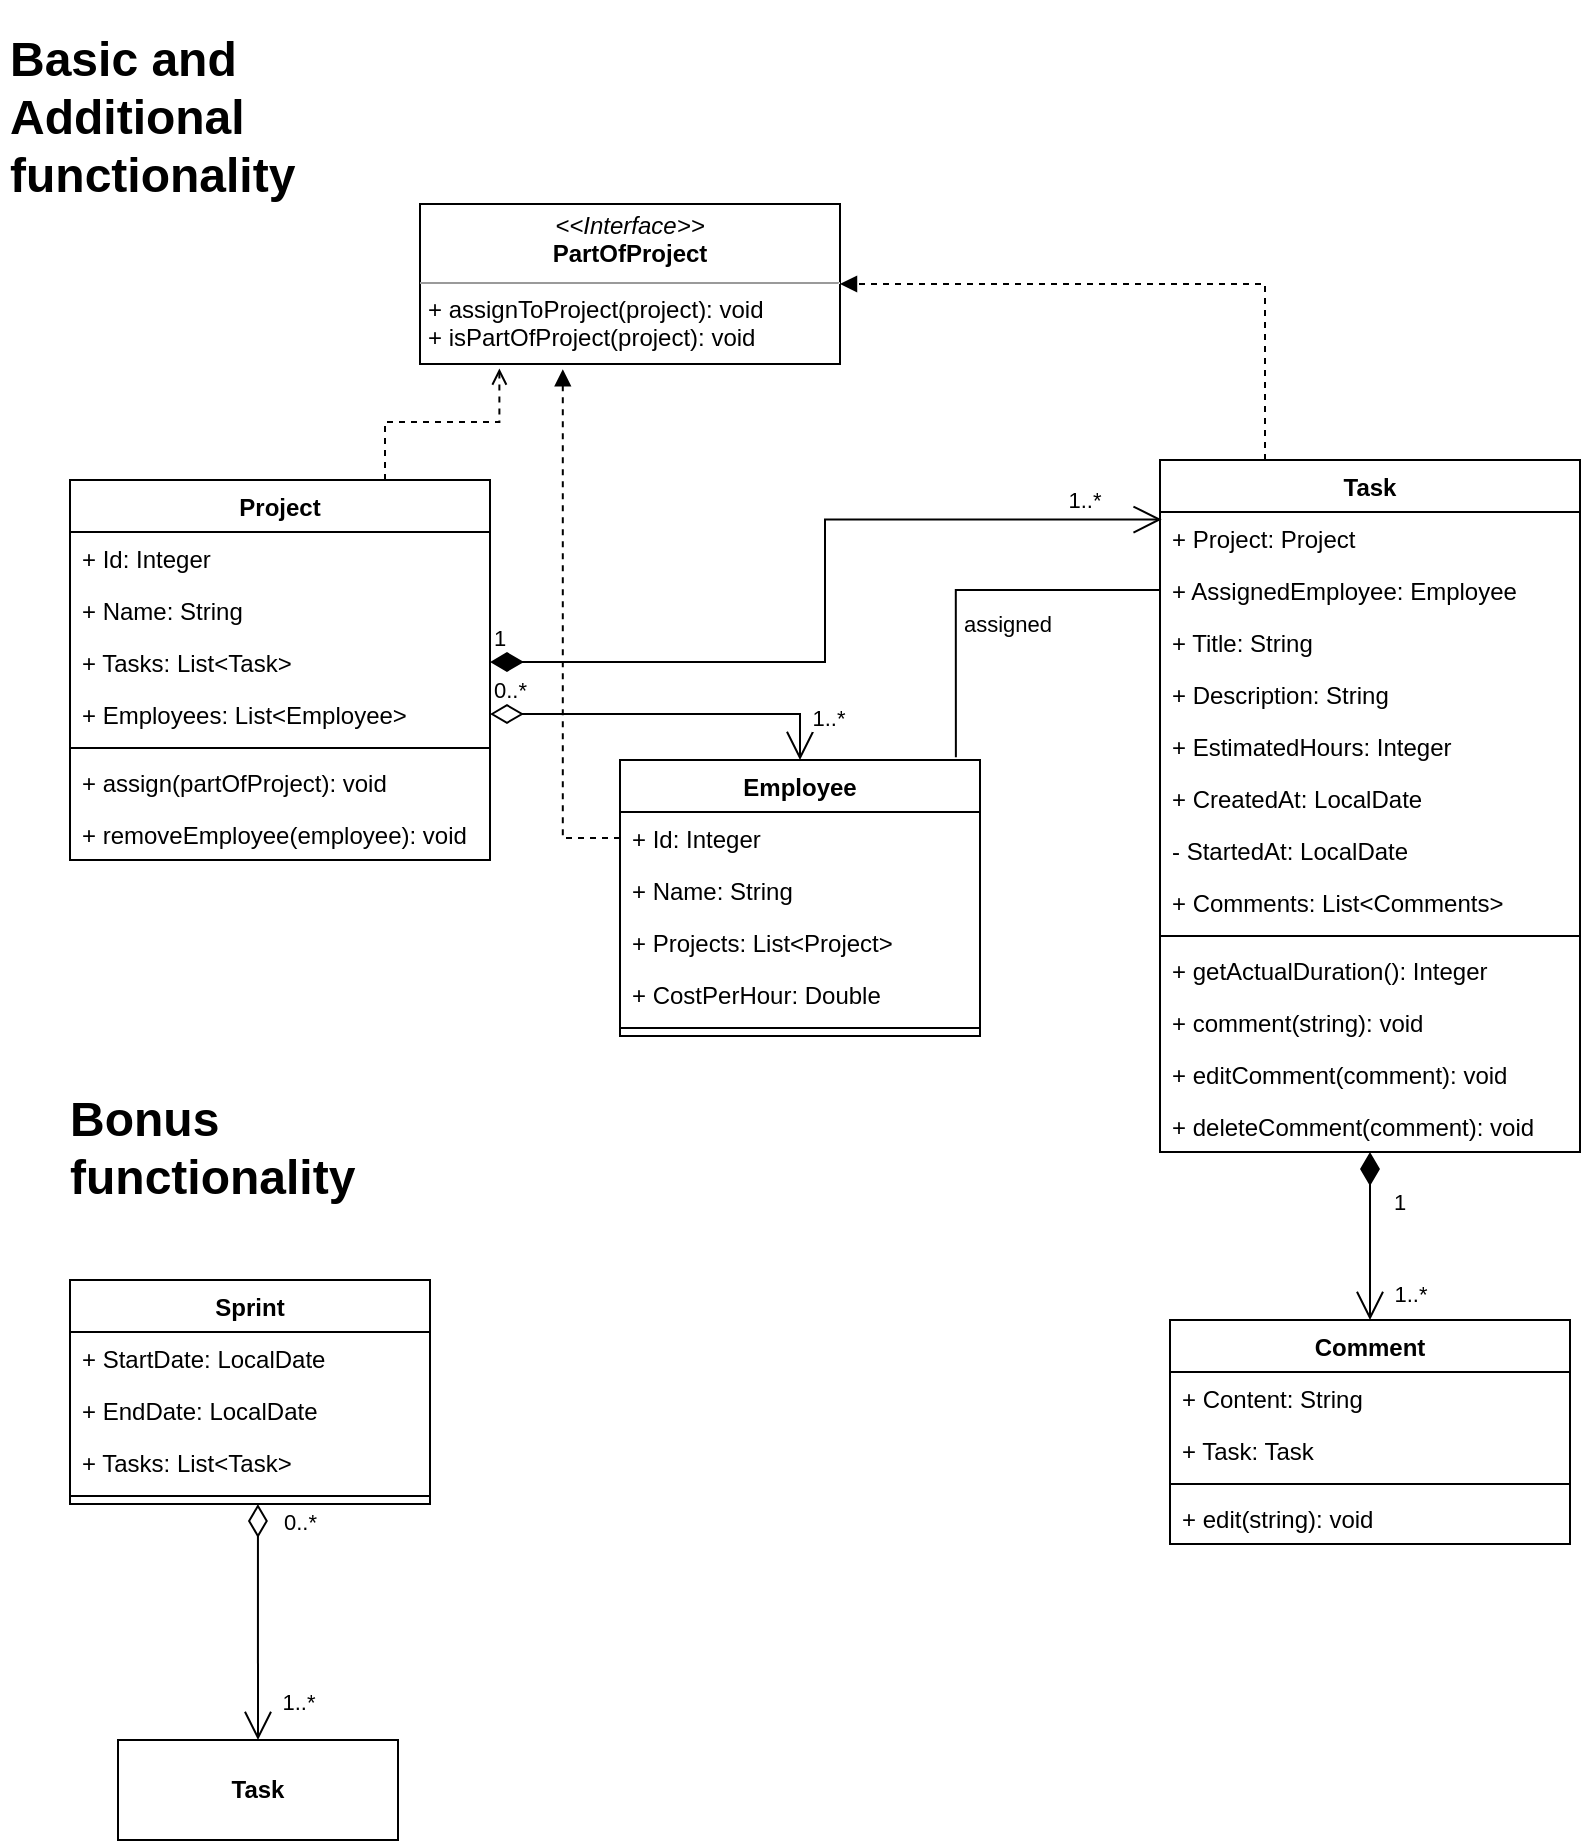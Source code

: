 <mxfile version="18.0.1" type="device"><diagram id="C5RBs43oDa-KdzZeNtuy" name="Page-1"><mxGraphModel dx="981" dy="624" grid="1" gridSize="10" guides="1" tooltips="1" connect="1" arrows="1" fold="1" page="1" pageScale="1" pageWidth="827" pageHeight="1169" math="0" shadow="0"><root><mxCell id="WIyWlLk6GJQsqaUBKTNV-0"/><mxCell id="WIyWlLk6GJQsqaUBKTNV-1" parent="WIyWlLk6GJQsqaUBKTNV-0"/><mxCell id="z-MzSckeirGh2LiHaUF2-52" value="&lt;h1&gt;Bonus functionality&lt;/h1&gt;" style="text;html=1;strokeColor=none;fillColor=none;spacing=5;spacingTop=-20;whiteSpace=wrap;overflow=hidden;rounded=0;" parent="WIyWlLk6GJQsqaUBKTNV-1" vertex="1"><mxGeometry x="40" y="560" width="170" height="80" as="geometry"/></mxCell><mxCell id="z-MzSckeirGh2LiHaUF2-53" value="Sprint" style="swimlane;fontStyle=1;align=center;verticalAlign=top;childLayout=stackLayout;horizontal=1;startSize=26;horizontalStack=0;resizeParent=1;resizeParentMax=0;resizeLast=0;collapsible=1;marginBottom=0;" parent="WIyWlLk6GJQsqaUBKTNV-1" vertex="1"><mxGeometry x="45" y="660" width="180" height="112" as="geometry"/></mxCell><mxCell id="z-MzSckeirGh2LiHaUF2-54" value="+ StartDate: LocalDate" style="text;strokeColor=none;fillColor=none;align=left;verticalAlign=top;spacingLeft=4;spacingRight=4;overflow=hidden;rotatable=0;points=[[0,0.5],[1,0.5]];portConstraint=eastwest;" parent="z-MzSckeirGh2LiHaUF2-53" vertex="1"><mxGeometry y="26" width="180" height="26" as="geometry"/></mxCell><mxCell id="z-MzSckeirGh2LiHaUF2-55" value="+ EndDate: LocalDate" style="text;strokeColor=none;fillColor=none;align=left;verticalAlign=top;spacingLeft=4;spacingRight=4;overflow=hidden;rotatable=0;points=[[0,0.5],[1,0.5]];portConstraint=eastwest;" parent="z-MzSckeirGh2LiHaUF2-53" vertex="1"><mxGeometry y="52" width="180" height="26" as="geometry"/></mxCell><mxCell id="z-MzSckeirGh2LiHaUF2-56" value="+ Tasks: List&lt;Task&gt;" style="text;strokeColor=none;fillColor=none;align=left;verticalAlign=top;spacingLeft=4;spacingRight=4;overflow=hidden;rotatable=0;points=[[0,0.5],[1,0.5]];portConstraint=eastwest;" parent="z-MzSckeirGh2LiHaUF2-53" vertex="1"><mxGeometry y="78" width="180" height="26" as="geometry"/></mxCell><mxCell id="z-MzSckeirGh2LiHaUF2-57" value="" style="line;strokeWidth=1;fillColor=none;align=left;verticalAlign=middle;spacingTop=-1;spacingLeft=3;spacingRight=3;rotatable=0;labelPosition=right;points=[];portConstraint=eastwest;" parent="z-MzSckeirGh2LiHaUF2-53" vertex="1"><mxGeometry y="104" width="180" height="8" as="geometry"/></mxCell><mxCell id="z-MzSckeirGh2LiHaUF2-67" value="0..*" style="endArrow=open;html=1;endSize=12;startArrow=diamondThin;startSize=14;startFill=0;edgeStyle=orthogonalEdgeStyle;align=left;verticalAlign=bottom;rounded=0;strokeWidth=1;entryX=0.5;entryY=0;entryDx=0;entryDy=0;exitX=0.522;exitY=1;exitDx=0;exitDy=0;exitPerimeter=0;" parent="WIyWlLk6GJQsqaUBKTNV-1" source="z-MzSckeirGh2LiHaUF2-57" target="FwZTvt38dyrTNEfOdA_J-44" edge="1"><mxGeometry x="-0.695" y="11" relative="1" as="geometry"><mxPoint x="200" y="790" as="sourcePoint"/><mxPoint x="140" y="900" as="targetPoint"/><mxPoint as="offset"/></mxGeometry></mxCell><mxCell id="z-MzSckeirGh2LiHaUF2-69" value="1..*" style="edgeLabel;html=1;align=center;verticalAlign=middle;resizable=0;points=[];" parent="z-MzSckeirGh2LiHaUF2-67" vertex="1" connectable="0"><mxGeometry x="0.831" y="-1" relative="1" as="geometry"><mxPoint x="21" y="-9" as="offset"/></mxGeometry></mxCell><mxCell id="1joe760TqE6z8EETkLQV-0" style="edgeStyle=orthogonalEdgeStyle;rounded=0;orthogonalLoop=1;jettySize=auto;html=1;exitX=0.75;exitY=0;exitDx=0;exitDy=0;entryX=0.189;entryY=1.028;entryDx=0;entryDy=0;entryPerimeter=0;dashed=1;endArrow=open;endFill=0;" edge="1" parent="WIyWlLk6GJQsqaUBKTNV-1" source="FwZTvt38dyrTNEfOdA_J-1" target="FwZTvt38dyrTNEfOdA_J-33"><mxGeometry relative="1" as="geometry"/></mxCell><mxCell id="FwZTvt38dyrTNEfOdA_J-1" value="Project" style="swimlane;fontStyle=1;align=center;verticalAlign=top;childLayout=stackLayout;horizontal=1;startSize=26;horizontalStack=0;resizeParent=1;resizeParentMax=0;resizeLast=0;collapsible=1;marginBottom=0;" parent="WIyWlLk6GJQsqaUBKTNV-1" vertex="1"><mxGeometry x="45" y="260" width="210" height="190" as="geometry"/></mxCell><mxCell id="FwZTvt38dyrTNEfOdA_J-2" value="+ Id: Integer" style="text;strokeColor=none;fillColor=none;align=left;verticalAlign=top;spacingLeft=4;spacingRight=4;overflow=hidden;rotatable=0;points=[[0,0.5],[1,0.5]];portConstraint=eastwest;" parent="FwZTvt38dyrTNEfOdA_J-1" vertex="1"><mxGeometry y="26" width="210" height="26" as="geometry"/></mxCell><mxCell id="FwZTvt38dyrTNEfOdA_J-3" value="+ Name: String" style="text;strokeColor=none;fillColor=none;align=left;verticalAlign=top;spacingLeft=4;spacingRight=4;overflow=hidden;rotatable=0;points=[[0,0.5],[1,0.5]];portConstraint=eastwest;" parent="FwZTvt38dyrTNEfOdA_J-1" vertex="1"><mxGeometry y="52" width="210" height="26" as="geometry"/></mxCell><mxCell id="FwZTvt38dyrTNEfOdA_J-4" value="+ Tasks: List&lt;Task&gt;" style="text;strokeColor=none;fillColor=none;align=left;verticalAlign=top;spacingLeft=4;spacingRight=4;overflow=hidden;rotatable=0;points=[[0,0.5],[1,0.5]];portConstraint=eastwest;" parent="FwZTvt38dyrTNEfOdA_J-1" vertex="1"><mxGeometry y="78" width="210" height="26" as="geometry"/></mxCell><mxCell id="FwZTvt38dyrTNEfOdA_J-5" value="+ Employees: List&lt;Employee&gt;" style="text;strokeColor=none;fillColor=none;align=left;verticalAlign=top;spacingLeft=4;spacingRight=4;overflow=hidden;rotatable=0;points=[[0,0.5],[1,0.5]];portConstraint=eastwest;" parent="FwZTvt38dyrTNEfOdA_J-1" vertex="1"><mxGeometry y="104" width="210" height="26" as="geometry"/></mxCell><mxCell id="FwZTvt38dyrTNEfOdA_J-6" value="" style="line;strokeWidth=1;fillColor=none;align=left;verticalAlign=middle;spacingTop=-1;spacingLeft=3;spacingRight=3;rotatable=0;labelPosition=right;points=[];portConstraint=eastwest;" parent="FwZTvt38dyrTNEfOdA_J-1" vertex="1"><mxGeometry y="130" width="210" height="8" as="geometry"/></mxCell><mxCell id="FwZTvt38dyrTNEfOdA_J-7" value="+ assign(partOfProject): void" style="text;strokeColor=none;fillColor=none;align=left;verticalAlign=top;spacingLeft=4;spacingRight=4;overflow=hidden;rotatable=0;points=[[0,0.5],[1,0.5]];portConstraint=eastwest;" parent="FwZTvt38dyrTNEfOdA_J-1" vertex="1"><mxGeometry y="138" width="210" height="26" as="geometry"/></mxCell><mxCell id="FwZTvt38dyrTNEfOdA_J-8" value="+ removeEmployee(employee): void" style="text;strokeColor=none;fillColor=none;align=left;verticalAlign=top;spacingLeft=4;spacingRight=4;overflow=hidden;rotatable=0;points=[[0,0.5],[1,0.5]];portConstraint=eastwest;" parent="FwZTvt38dyrTNEfOdA_J-1" vertex="1"><mxGeometry y="164" width="210" height="26" as="geometry"/></mxCell><mxCell id="FwZTvt38dyrTNEfOdA_J-9" style="edgeStyle=orthogonalEdgeStyle;rounded=0;orthogonalLoop=1;jettySize=auto;html=1;exitX=0.25;exitY=0;exitDx=0;exitDy=0;entryX=1;entryY=0.5;entryDx=0;entryDy=0;dashed=1;endArrow=block;endFill=1;" parent="WIyWlLk6GJQsqaUBKTNV-1" source="FwZTvt38dyrTNEfOdA_J-10" target="FwZTvt38dyrTNEfOdA_J-33" edge="1"><mxGeometry relative="1" as="geometry"/></mxCell><mxCell id="FwZTvt38dyrTNEfOdA_J-10" value="Task" style="swimlane;fontStyle=1;align=center;verticalAlign=top;childLayout=stackLayout;horizontal=1;startSize=26;horizontalStack=0;resizeParent=1;resizeParentMax=0;resizeLast=0;collapsible=1;marginBottom=0;" parent="WIyWlLk6GJQsqaUBKTNV-1" vertex="1"><mxGeometry x="590" y="250" width="210" height="346" as="geometry"/></mxCell><mxCell id="FwZTvt38dyrTNEfOdA_J-11" value="+ Project: Project" style="text;strokeColor=none;fillColor=none;align=left;verticalAlign=top;spacingLeft=4;spacingRight=4;overflow=hidden;rotatable=0;points=[[0,0.5],[1,0.5]];portConstraint=eastwest;" parent="FwZTvt38dyrTNEfOdA_J-10" vertex="1"><mxGeometry y="26" width="210" height="26" as="geometry"/></mxCell><mxCell id="FwZTvt38dyrTNEfOdA_J-12" value="+ AssignedEmployee: Employee" style="text;strokeColor=none;fillColor=none;align=left;verticalAlign=top;spacingLeft=4;spacingRight=4;overflow=hidden;rotatable=0;points=[[0,0.5],[1,0.5]];portConstraint=eastwest;" parent="FwZTvt38dyrTNEfOdA_J-10" vertex="1"><mxGeometry y="52" width="210" height="26" as="geometry"/></mxCell><mxCell id="FwZTvt38dyrTNEfOdA_J-13" value="+ Title: String" style="text;strokeColor=none;fillColor=none;align=left;verticalAlign=top;spacingLeft=4;spacingRight=4;overflow=hidden;rotatable=0;points=[[0,0.5],[1,0.5]];portConstraint=eastwest;" parent="FwZTvt38dyrTNEfOdA_J-10" vertex="1"><mxGeometry y="78" width="210" height="26" as="geometry"/></mxCell><mxCell id="FwZTvt38dyrTNEfOdA_J-14" value="+ Description: String " style="text;strokeColor=none;fillColor=none;align=left;verticalAlign=top;spacingLeft=4;spacingRight=4;overflow=hidden;rotatable=0;points=[[0,0.5],[1,0.5]];portConstraint=eastwest;" parent="FwZTvt38dyrTNEfOdA_J-10" vertex="1"><mxGeometry y="104" width="210" height="26" as="geometry"/></mxCell><mxCell id="FwZTvt38dyrTNEfOdA_J-15" value="+ EstimatedHours: Integer" style="text;strokeColor=none;fillColor=none;align=left;verticalAlign=top;spacingLeft=4;spacingRight=4;overflow=hidden;rotatable=0;points=[[0,0.5],[1,0.5]];portConstraint=eastwest;" parent="FwZTvt38dyrTNEfOdA_J-10" vertex="1"><mxGeometry y="130" width="210" height="26" as="geometry"/></mxCell><mxCell id="FwZTvt38dyrTNEfOdA_J-16" value="+ CreatedAt: LocalDate" style="text;strokeColor=none;fillColor=none;align=left;verticalAlign=top;spacingLeft=4;spacingRight=4;overflow=hidden;rotatable=0;points=[[0,0.5],[1,0.5]];portConstraint=eastwest;" parent="FwZTvt38dyrTNEfOdA_J-10" vertex="1"><mxGeometry y="156" width="210" height="26" as="geometry"/></mxCell><mxCell id="FwZTvt38dyrTNEfOdA_J-17" value="- StartedAt: LocalDate" style="text;strokeColor=none;fillColor=none;align=left;verticalAlign=top;spacingLeft=4;spacingRight=4;overflow=hidden;rotatable=0;points=[[0,0.5],[1,0.5]];portConstraint=eastwest;" parent="FwZTvt38dyrTNEfOdA_J-10" vertex="1"><mxGeometry y="182" width="210" height="26" as="geometry"/></mxCell><mxCell id="FwZTvt38dyrTNEfOdA_J-56" value="+ Comments: List&lt;Comments&gt;" style="text;strokeColor=none;fillColor=none;align=left;verticalAlign=top;spacingLeft=4;spacingRight=4;overflow=hidden;rotatable=0;points=[[0,0.5],[1,0.5]];portConstraint=eastwest;" parent="FwZTvt38dyrTNEfOdA_J-10" vertex="1"><mxGeometry y="208" width="210" height="26" as="geometry"/></mxCell><mxCell id="FwZTvt38dyrTNEfOdA_J-18" value="" style="line;strokeWidth=1;fillColor=none;align=left;verticalAlign=middle;spacingTop=-1;spacingLeft=3;spacingRight=3;rotatable=0;labelPosition=right;points=[];portConstraint=eastwest;" parent="FwZTvt38dyrTNEfOdA_J-10" vertex="1"><mxGeometry y="234" width="210" height="8" as="geometry"/></mxCell><mxCell id="FwZTvt38dyrTNEfOdA_J-19" value="+ getActualDuration(): Integer" style="text;strokeColor=none;fillColor=none;align=left;verticalAlign=top;spacingLeft=4;spacingRight=4;overflow=hidden;rotatable=0;points=[[0,0.5],[1,0.5]];portConstraint=eastwest;" parent="FwZTvt38dyrTNEfOdA_J-10" vertex="1"><mxGeometry y="242" width="210" height="26" as="geometry"/></mxCell><mxCell id="FwZTvt38dyrTNEfOdA_J-59" value="+ comment(string): void" style="text;strokeColor=none;fillColor=none;align=left;verticalAlign=top;spacingLeft=4;spacingRight=4;overflow=hidden;rotatable=0;points=[[0,0.5],[1,0.5]];portConstraint=eastwest;" parent="FwZTvt38dyrTNEfOdA_J-10" vertex="1"><mxGeometry y="268" width="210" height="26" as="geometry"/></mxCell><mxCell id="FwZTvt38dyrTNEfOdA_J-65" value="+ editComment(comment): void" style="text;strokeColor=none;fillColor=none;align=left;verticalAlign=top;spacingLeft=4;spacingRight=4;overflow=hidden;rotatable=0;points=[[0,0.5],[1,0.5]];portConstraint=eastwest;" parent="FwZTvt38dyrTNEfOdA_J-10" vertex="1"><mxGeometry y="294" width="210" height="26" as="geometry"/></mxCell><mxCell id="FwZTvt38dyrTNEfOdA_J-66" value="+ deleteComment(comment): void" style="text;strokeColor=none;fillColor=none;align=left;verticalAlign=top;spacingLeft=4;spacingRight=4;overflow=hidden;rotatable=0;points=[[0,0.5],[1,0.5]];portConstraint=eastwest;" parent="FwZTvt38dyrTNEfOdA_J-10" vertex="1"><mxGeometry y="320" width="210" height="26" as="geometry"/></mxCell><mxCell id="FwZTvt38dyrTNEfOdA_J-20" value="Employee" style="swimlane;fontStyle=1;align=center;verticalAlign=top;childLayout=stackLayout;horizontal=1;startSize=26;horizontalStack=0;resizeParent=1;resizeParentMax=0;resizeLast=0;collapsible=1;marginBottom=0;" parent="WIyWlLk6GJQsqaUBKTNV-1" vertex="1"><mxGeometry x="320" y="400" width="180" height="138" as="geometry"/></mxCell><mxCell id="FwZTvt38dyrTNEfOdA_J-21" value="+ Id: Integer" style="text;strokeColor=none;fillColor=none;align=left;verticalAlign=top;spacingLeft=4;spacingRight=4;overflow=hidden;rotatable=0;points=[[0,0.5],[1,0.5]];portConstraint=eastwest;" parent="FwZTvt38dyrTNEfOdA_J-20" vertex="1"><mxGeometry y="26" width="180" height="26" as="geometry"/></mxCell><mxCell id="FwZTvt38dyrTNEfOdA_J-22" value="+ Name: String" style="text;strokeColor=none;fillColor=none;align=left;verticalAlign=top;spacingLeft=4;spacingRight=4;overflow=hidden;rotatable=0;points=[[0,0.5],[1,0.5]];portConstraint=eastwest;" parent="FwZTvt38dyrTNEfOdA_J-20" vertex="1"><mxGeometry y="52" width="180" height="26" as="geometry"/></mxCell><mxCell id="FwZTvt38dyrTNEfOdA_J-23" value="+ Projects: List&lt;Project&gt;" style="text;strokeColor=none;fillColor=none;align=left;verticalAlign=top;spacingLeft=4;spacingRight=4;overflow=hidden;rotatable=0;points=[[0,0.5],[1,0.5]];portConstraint=eastwest;" parent="FwZTvt38dyrTNEfOdA_J-20" vertex="1"><mxGeometry y="78" width="180" height="26" as="geometry"/></mxCell><mxCell id="FwZTvt38dyrTNEfOdA_J-24" value="+ CostPerHour: Double" style="text;strokeColor=none;fillColor=none;align=left;verticalAlign=top;spacingLeft=4;spacingRight=4;overflow=hidden;rotatable=0;points=[[0,0.5],[1,0.5]];portConstraint=eastwest;" parent="FwZTvt38dyrTNEfOdA_J-20" vertex="1"><mxGeometry y="104" width="180" height="26" as="geometry"/></mxCell><mxCell id="FwZTvt38dyrTNEfOdA_J-25" value="" style="line;strokeWidth=1;fillColor=none;align=left;verticalAlign=middle;spacingTop=-1;spacingLeft=3;spacingRight=3;rotatable=0;labelPosition=right;points=[];portConstraint=eastwest;" parent="FwZTvt38dyrTNEfOdA_J-20" vertex="1"><mxGeometry y="130" width="180" height="8" as="geometry"/></mxCell><mxCell id="FwZTvt38dyrTNEfOdA_J-27" value="1" style="endArrow=open;html=1;endSize=12;startArrow=diamondThin;startSize=14;startFill=1;edgeStyle=orthogonalEdgeStyle;align=left;verticalAlign=bottom;rounded=0;exitX=1;exitY=0.5;exitDx=0;exitDy=0;entryX=0.004;entryY=0.086;entryDx=0;entryDy=0;entryPerimeter=0;strokeWidth=1;" parent="WIyWlLk6GJQsqaUBKTNV-1" source="FwZTvt38dyrTNEfOdA_J-4" target="FwZTvt38dyrTNEfOdA_J-10" edge="1"><mxGeometry x="-1" y="3" relative="1" as="geometry"><mxPoint x="300" y="430" as="sourcePoint"/><mxPoint x="460" y="430" as="targetPoint"/></mxGeometry></mxCell><mxCell id="FwZTvt38dyrTNEfOdA_J-28" value="1..*" style="edgeLabel;html=1;align=center;verticalAlign=middle;resizable=0;points=[];" parent="FwZTvt38dyrTNEfOdA_J-27" vertex="1" connectable="0"><mxGeometry x="0.89" y="2" relative="1" as="geometry"><mxPoint x="-17" y="-8" as="offset"/></mxGeometry></mxCell><mxCell id="FwZTvt38dyrTNEfOdA_J-29" value="0..*" style="endArrow=open;html=1;endSize=12;startArrow=diamondThin;startSize=14;startFill=0;edgeStyle=orthogonalEdgeStyle;align=left;verticalAlign=bottom;rounded=0;entryX=0.5;entryY=0;entryDx=0;entryDy=0;exitX=1;exitY=0.5;exitDx=0;exitDy=0;" parent="WIyWlLk6GJQsqaUBKTNV-1" source="FwZTvt38dyrTNEfOdA_J-5" target="FwZTvt38dyrTNEfOdA_J-20" edge="1"><mxGeometry x="-1" y="3" relative="1" as="geometry"><mxPoint x="390" y="390" as="sourcePoint"/><mxPoint x="460" y="430" as="targetPoint"/></mxGeometry></mxCell><mxCell id="FwZTvt38dyrTNEfOdA_J-30" value="1..*" style="edgeLabel;html=1;align=center;verticalAlign=middle;resizable=0;points=[];" parent="FwZTvt38dyrTNEfOdA_J-29" vertex="1" connectable="0"><mxGeometry x="0.837" relative="1" as="geometry"><mxPoint x="14" y="-7" as="offset"/></mxGeometry></mxCell><mxCell id="FwZTvt38dyrTNEfOdA_J-31" value="" style="endArrow=none;html=1;edgeStyle=orthogonalEdgeStyle;rounded=0;entryX=0.933;entryY=-0.01;entryDx=0;entryDy=0;entryPerimeter=0;exitX=0;exitY=0.5;exitDx=0;exitDy=0;" parent="WIyWlLk6GJQsqaUBKTNV-1" source="FwZTvt38dyrTNEfOdA_J-12" target="FwZTvt38dyrTNEfOdA_J-20" edge="1"><mxGeometry relative="1" as="geometry"><mxPoint x="290" y="370" as="sourcePoint"/><mxPoint x="450" y="370" as="targetPoint"/></mxGeometry></mxCell><mxCell id="FwZTvt38dyrTNEfOdA_J-32" value="assigned" style="edgeLabel;resizable=0;html=1;align=left;verticalAlign=bottom;" parent="FwZTvt38dyrTNEfOdA_J-31" connectable="0" vertex="1"><mxGeometry x="-1" relative="1" as="geometry"><mxPoint x="-100" y="25" as="offset"/></mxGeometry></mxCell><mxCell id="FwZTvt38dyrTNEfOdA_J-33" value="&lt;p style=&quot;margin:0px;margin-top:4px;text-align:center;&quot;&gt;&lt;i&gt;&amp;lt;&amp;lt;Interface&amp;gt;&amp;gt;&lt;/i&gt;&lt;br&gt;&lt;b&gt;PartOfProject&lt;/b&gt;&lt;/p&gt;&lt;hr size=&quot;1&quot;&gt;&lt;p style=&quot;margin:0px;margin-left:4px;&quot;&gt;+ assignToProject(project): void&lt;br&gt;&lt;/p&gt;&lt;p style=&quot;margin:0px;margin-left:4px;&quot;&gt;+ isPartOfProject(project): void&lt;/p&gt;" style="verticalAlign=top;align=left;overflow=fill;fontSize=12;fontFamily=Helvetica;html=1;" parent="WIyWlLk6GJQsqaUBKTNV-1" vertex="1"><mxGeometry x="220" y="122" width="210" height="80" as="geometry"/></mxCell><mxCell id="FwZTvt38dyrTNEfOdA_J-34" value="&lt;h1&gt;Basic and Additional functionality&lt;/h1&gt;" style="text;html=1;strokeColor=none;fillColor=none;spacing=5;spacingTop=-20;whiteSpace=wrap;overflow=hidden;rounded=0;" parent="WIyWlLk6GJQsqaUBKTNV-1" vertex="1"><mxGeometry x="10" y="30" width="170" height="110" as="geometry"/></mxCell><mxCell id="FwZTvt38dyrTNEfOdA_J-40" style="edgeStyle=orthogonalEdgeStyle;rounded=0;orthogonalLoop=1;jettySize=auto;html=1;exitX=0;exitY=0.5;exitDx=0;exitDy=0;entryX=0.34;entryY=1.033;entryDx=0;entryDy=0;entryPerimeter=0;dashed=1;endArrow=block;endFill=1;" parent="WIyWlLk6GJQsqaUBKTNV-1" source="FwZTvt38dyrTNEfOdA_J-21" target="FwZTvt38dyrTNEfOdA_J-33" edge="1"><mxGeometry relative="1" as="geometry"/></mxCell><mxCell id="FwZTvt38dyrTNEfOdA_J-44" value="&lt;p style=&quot;margin:0px;margin-top:4px;text-align:center;&quot;&gt;&lt;br&gt;&lt;b&gt;Task&lt;/b&gt;&lt;/p&gt;" style="verticalAlign=top;align=left;overflow=fill;fontSize=12;fontFamily=Helvetica;html=1;" parent="WIyWlLk6GJQsqaUBKTNV-1" vertex="1"><mxGeometry x="69" y="890" width="140" height="50" as="geometry"/></mxCell><mxCell id="FwZTvt38dyrTNEfOdA_J-45" value="Comment" style="swimlane;fontStyle=1;align=center;verticalAlign=top;childLayout=stackLayout;horizontal=1;startSize=26;horizontalStack=0;resizeParent=1;resizeParentMax=0;resizeLast=0;collapsible=1;marginBottom=0;" parent="WIyWlLk6GJQsqaUBKTNV-1" vertex="1"><mxGeometry x="595" y="680" width="200" height="112" as="geometry"/></mxCell><mxCell id="FwZTvt38dyrTNEfOdA_J-52" value="+ Content: String" style="text;strokeColor=none;fillColor=none;align=left;verticalAlign=top;spacingLeft=4;spacingRight=4;overflow=hidden;rotatable=0;points=[[0,0.5],[1,0.5]];portConstraint=eastwest;" parent="FwZTvt38dyrTNEfOdA_J-45" vertex="1"><mxGeometry y="26" width="200" height="26" as="geometry"/></mxCell><mxCell id="FwZTvt38dyrTNEfOdA_J-60" value="+ Task: Task" style="text;strokeColor=none;fillColor=none;align=left;verticalAlign=top;spacingLeft=4;spacingRight=4;overflow=hidden;rotatable=0;points=[[0,0.5],[1,0.5]];portConstraint=eastwest;" parent="FwZTvt38dyrTNEfOdA_J-45" vertex="1"><mxGeometry y="52" width="200" height="26" as="geometry"/></mxCell><mxCell id="FwZTvt38dyrTNEfOdA_J-53" value="" style="line;strokeWidth=1;fillColor=none;align=left;verticalAlign=middle;spacingTop=-1;spacingLeft=3;spacingRight=3;rotatable=0;labelPosition=right;points=[];portConstraint=eastwest;" parent="FwZTvt38dyrTNEfOdA_J-45" vertex="1"><mxGeometry y="78" width="200" height="8" as="geometry"/></mxCell><mxCell id="FwZTvt38dyrTNEfOdA_J-54" value="+ edit(string): void" style="text;strokeColor=none;fillColor=none;align=left;verticalAlign=top;spacingLeft=4;spacingRight=4;overflow=hidden;rotatable=0;points=[[0,0.5],[1,0.5]];portConstraint=eastwest;" parent="FwZTvt38dyrTNEfOdA_J-45" vertex="1"><mxGeometry y="86" width="200" height="26" as="geometry"/></mxCell><mxCell id="FwZTvt38dyrTNEfOdA_J-57" value="1" style="endArrow=open;html=1;endSize=12;startArrow=diamondThin;startSize=14;startFill=1;edgeStyle=orthogonalEdgeStyle;align=left;verticalAlign=bottom;rounded=0;entryX=0.5;entryY=0;entryDx=0;entryDy=0;strokeWidth=1;" parent="WIyWlLk6GJQsqaUBKTNV-1" source="FwZTvt38dyrTNEfOdA_J-10" target="FwZTvt38dyrTNEfOdA_J-45" edge="1"><mxGeometry x="-0.185" y="10" relative="1" as="geometry"><mxPoint x="720" y="540" as="sourcePoint"/><mxPoint x="805.8" y="642.018" as="targetPoint"/><mxPoint as="offset"/></mxGeometry></mxCell><mxCell id="FwZTvt38dyrTNEfOdA_J-58" value="1..*" style="edgeLabel;html=1;align=center;verticalAlign=middle;resizable=0;points=[];" parent="FwZTvt38dyrTNEfOdA_J-57" vertex="1" connectable="0"><mxGeometry x="0.89" y="2" relative="1" as="geometry"><mxPoint x="18" y="-9" as="offset"/></mxGeometry></mxCell></root></mxGraphModel></diagram></mxfile>
